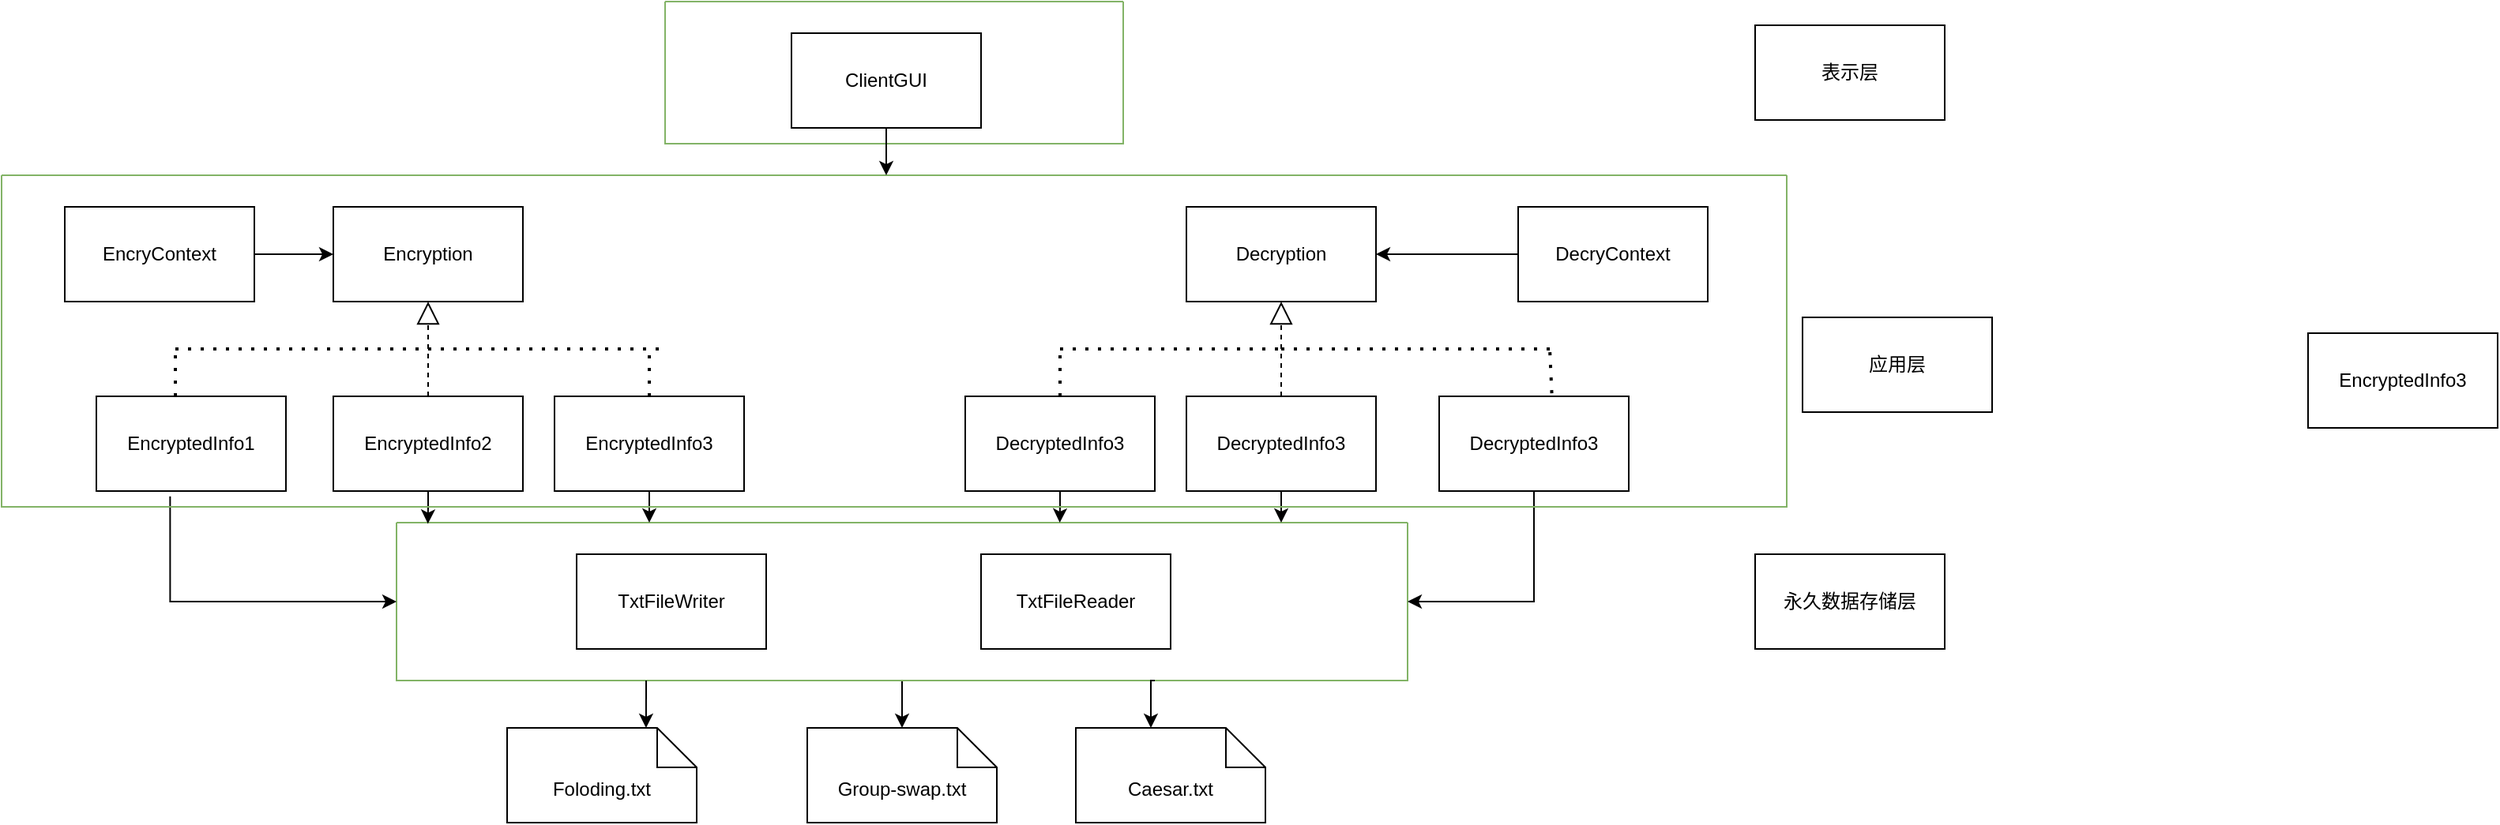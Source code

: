 <mxfile version="20.8.16" type="device"><diagram name="第 1 页" id="NmSRU2aOk3tA9cQkM3v7"><mxGraphModel dx="1340" dy="809" grid="0" gridSize="10" guides="1" tooltips="1" connect="1" arrows="1" fold="1" page="1" pageScale="1" pageWidth="827" pageHeight="1169" math="0" shadow="0"><root><mxCell id="0"/><mxCell id="1" parent="0"/><mxCell id="MLCnW0wdxvgfphteX1x0-1" value="ClientGUI" style="rounded=0;whiteSpace=wrap;html=1;" vertex="1" parent="1"><mxGeometry x="550" y="30" width="120" height="60" as="geometry"/></mxCell><mxCell id="MLCnW0wdxvgfphteX1x0-2" value="EncryContext" style="rounded=0;whiteSpace=wrap;html=1;" vertex="1" parent="1"><mxGeometry x="90" y="140" width="120" height="60" as="geometry"/></mxCell><mxCell id="MLCnW0wdxvgfphteX1x0-3" value="Encryption" style="rounded=0;whiteSpace=wrap;html=1;" vertex="1" parent="1"><mxGeometry x="260" y="140" width="120" height="60" as="geometry"/></mxCell><mxCell id="MLCnW0wdxvgfphteX1x0-4" value="EncryptedInfo1" style="rounded=0;whiteSpace=wrap;html=1;" vertex="1" parent="1"><mxGeometry x="110" y="260" width="120" height="60" as="geometry"/></mxCell><mxCell id="MLCnW0wdxvgfphteX1x0-5" value="EncryptedInfo2" style="rounded=0;whiteSpace=wrap;html=1;" vertex="1" parent="1"><mxGeometry x="260" y="260" width="120" height="60" as="geometry"/></mxCell><mxCell id="MLCnW0wdxvgfphteX1x0-6" value="EncryptedInfo3" style="rounded=0;whiteSpace=wrap;html=1;" vertex="1" parent="1"><mxGeometry x="400" y="260" width="120" height="60" as="geometry"/></mxCell><mxCell id="MLCnW0wdxvgfphteX1x0-7" value="TxtFileWriter" style="rounded=0;whiteSpace=wrap;html=1;" vertex="1" parent="1"><mxGeometry x="414" y="360" width="120" height="60" as="geometry"/></mxCell><mxCell id="MLCnW0wdxvgfphteX1x0-8" value="Foloding.txt&lt;br&gt;" style="shape=note2;boundedLbl=1;whiteSpace=wrap;html=1;size=25;verticalAlign=top;align=center;" vertex="1" parent="1"><mxGeometry x="370" y="470" width="120" height="60" as="geometry"/></mxCell><mxCell id="MLCnW0wdxvgfphteX1x0-9" value="Group-swap.txt" style="shape=note2;boundedLbl=1;whiteSpace=wrap;html=1;size=25;verticalAlign=top;align=center;" vertex="1" parent="1"><mxGeometry x="560" y="470" width="120" height="60" as="geometry"/></mxCell><mxCell id="MLCnW0wdxvgfphteX1x0-10" value="Caesar.txt" style="shape=note2;boundedLbl=1;whiteSpace=wrap;html=1;size=25;verticalAlign=top;align=center;" vertex="1" parent="1"><mxGeometry x="730" y="470" width="120" height="60" as="geometry"/></mxCell><mxCell id="MLCnW0wdxvgfphteX1x0-11" value="TxtFileReader" style="rounded=0;whiteSpace=wrap;html=1;" vertex="1" parent="1"><mxGeometry x="670" y="360" width="120" height="60" as="geometry"/></mxCell><mxCell id="MLCnW0wdxvgfphteX1x0-12" value="DecryptedInfo3" style="rounded=0;whiteSpace=wrap;html=1;" vertex="1" parent="1"><mxGeometry x="800" y="260" width="120" height="60" as="geometry"/></mxCell><mxCell id="MLCnW0wdxvgfphteX1x0-13" value="DecryptedInfo3" style="rounded=0;whiteSpace=wrap;html=1;" vertex="1" parent="1"><mxGeometry x="960" y="260" width="120" height="60" as="geometry"/></mxCell><mxCell id="MLCnW0wdxvgfphteX1x0-14" value="EncryptedInfo3" style="rounded=0;whiteSpace=wrap;html=1;" vertex="1" parent="1"><mxGeometry x="1510" y="220" width="120" height="60" as="geometry"/></mxCell><mxCell id="MLCnW0wdxvgfphteX1x0-15" value="DecryptedInfo3" style="rounded=0;whiteSpace=wrap;html=1;" vertex="1" parent="1"><mxGeometry x="660" y="260" width="120" height="60" as="geometry"/></mxCell><mxCell id="MLCnW0wdxvgfphteX1x0-16" value="Decryption" style="rounded=0;whiteSpace=wrap;html=1;" vertex="1" parent="1"><mxGeometry x="800" y="140" width="120" height="60" as="geometry"/></mxCell><mxCell id="MLCnW0wdxvgfphteX1x0-45" value="" style="edgeStyle=orthogonalEdgeStyle;rounded=0;orthogonalLoop=1;jettySize=auto;html=1;" edge="1" parent="1" source="MLCnW0wdxvgfphteX1x0-17" target="MLCnW0wdxvgfphteX1x0-16"><mxGeometry relative="1" as="geometry"/></mxCell><mxCell id="MLCnW0wdxvgfphteX1x0-17" value="DecryContext" style="rounded=0;whiteSpace=wrap;html=1;" vertex="1" parent="1"><mxGeometry x="1010" y="140" width="120" height="60" as="geometry"/></mxCell><mxCell id="MLCnW0wdxvgfphteX1x0-21" value="" style="edgeStyle=orthogonalEdgeStyle;rounded=0;orthogonalLoop=1;jettySize=auto;html=1;" edge="1" parent="1" source="MLCnW0wdxvgfphteX1x0-18" target="MLCnW0wdxvgfphteX1x0-9"><mxGeometry relative="1" as="geometry"/></mxCell><mxCell id="MLCnW0wdxvgfphteX1x0-18" value="" style="swimlane;startSize=0;fillColor=#d5e8d4;strokeColor=#82b366;fillStyle=solid;labelBackgroundColor=#132f2f;textOpacity=50;shadow=0;" vertex="1" parent="1"><mxGeometry x="300" y="340" width="640" height="100" as="geometry"/></mxCell><mxCell id="MLCnW0wdxvgfphteX1x0-20" value="" style="endArrow=classic;html=1;rounded=0;entryX=0.733;entryY=0;entryDx=0;entryDy=0;entryPerimeter=0;" edge="1" parent="1" target="MLCnW0wdxvgfphteX1x0-8"><mxGeometry width="50" height="50" relative="1" as="geometry"><mxPoint x="458" y="440" as="sourcePoint"/><mxPoint x="670" y="390" as="targetPoint"/></mxGeometry></mxCell><mxCell id="MLCnW0wdxvgfphteX1x0-23" value="" style="edgeStyle=orthogonalEdgeStyle;rounded=0;orthogonalLoop=1;jettySize=auto;html=1;entryX=0;entryY=0;entryDx=47.5;entryDy=0;entryPerimeter=0;exitX=0.75;exitY=1;exitDx=0;exitDy=0;" edge="1" parent="1" source="MLCnW0wdxvgfphteX1x0-18" target="MLCnW0wdxvgfphteX1x0-10"><mxGeometry relative="1" as="geometry"><mxPoint x="630" y="450" as="sourcePoint"/><mxPoint x="630" y="480" as="targetPoint"/></mxGeometry></mxCell><mxCell id="MLCnW0wdxvgfphteX1x0-24" value="" style="endArrow=classic;html=1;rounded=0;exitX=1;exitY=0.5;exitDx=0;exitDy=0;entryX=0;entryY=0.5;entryDx=0;entryDy=0;" edge="1" parent="1" source="MLCnW0wdxvgfphteX1x0-2" target="MLCnW0wdxvgfphteX1x0-3"><mxGeometry width="50" height="50" relative="1" as="geometry"><mxPoint x="570" y="440" as="sourcePoint"/><mxPoint x="620" y="390" as="targetPoint"/></mxGeometry></mxCell><mxCell id="MLCnW0wdxvgfphteX1x0-29" value="" style="endArrow=block;dashed=1;endFill=0;endSize=12;html=1;rounded=0;entryX=0.5;entryY=1;entryDx=0;entryDy=0;" edge="1" parent="1" source="MLCnW0wdxvgfphteX1x0-5" target="MLCnW0wdxvgfphteX1x0-3"><mxGeometry width="160" relative="1" as="geometry"><mxPoint x="560" y="420" as="sourcePoint"/><mxPoint x="720" y="420" as="targetPoint"/></mxGeometry></mxCell><mxCell id="MLCnW0wdxvgfphteX1x0-30" value="" style="endArrow=none;dashed=1;html=1;dashPattern=1 3;strokeWidth=2;rounded=0;" edge="1" parent="1"><mxGeometry width="50" height="50" relative="1" as="geometry"><mxPoint x="160" y="230" as="sourcePoint"/><mxPoint x="320" y="230" as="targetPoint"/></mxGeometry></mxCell><mxCell id="MLCnW0wdxvgfphteX1x0-31" value="" style="endArrow=none;dashed=1;html=1;dashPattern=1 3;strokeWidth=2;rounded=0;" edge="1" parent="1"><mxGeometry width="50" height="50" relative="1" as="geometry"><mxPoint x="160" y="260" as="sourcePoint"/><mxPoint x="160" y="230" as="targetPoint"/></mxGeometry></mxCell><mxCell id="MLCnW0wdxvgfphteX1x0-32" value="" style="endArrow=none;dashed=1;html=1;dashPattern=1 3;strokeWidth=2;rounded=0;" edge="1" parent="1"><mxGeometry width="50" height="50" relative="1" as="geometry"><mxPoint x="320" y="230" as="sourcePoint"/><mxPoint x="470" y="230" as="targetPoint"/></mxGeometry></mxCell><mxCell id="MLCnW0wdxvgfphteX1x0-34" value="" style="endArrow=none;dashed=1;html=1;dashPattern=1 3;strokeWidth=2;rounded=0;exitX=0.5;exitY=0;exitDx=0;exitDy=0;" edge="1" parent="1" source="MLCnW0wdxvgfphteX1x0-6"><mxGeometry width="50" height="50" relative="1" as="geometry"><mxPoint x="460" y="260" as="sourcePoint"/><mxPoint x="460" y="230" as="targetPoint"/></mxGeometry></mxCell><mxCell id="MLCnW0wdxvgfphteX1x0-38" value="" style="endArrow=classic;html=1;rounded=0;exitX=0.389;exitY=1.056;exitDx=0;exitDy=0;exitPerimeter=0;entryX=0;entryY=0.5;entryDx=0;entryDy=0;edgeStyle=orthogonalEdgeStyle;" edge="1" parent="1" source="MLCnW0wdxvgfphteX1x0-4" target="MLCnW0wdxvgfphteX1x0-18"><mxGeometry width="50" height="50" relative="1" as="geometry"><mxPoint x="620" y="440" as="sourcePoint"/><mxPoint x="670" y="390" as="targetPoint"/><Array as="points"><mxPoint x="157" y="390"/></Array></mxGeometry></mxCell><mxCell id="MLCnW0wdxvgfphteX1x0-40" value="" style="endArrow=classic;html=1;rounded=0;exitX=0.5;exitY=1;exitDx=0;exitDy=0;edgeStyle=orthogonalEdgeStyle;entryX=0.031;entryY=0.007;entryDx=0;entryDy=0;entryPerimeter=0;" edge="1" parent="1" source="MLCnW0wdxvgfphteX1x0-5" target="MLCnW0wdxvgfphteX1x0-18"><mxGeometry width="50" height="50" relative="1" as="geometry"><mxPoint x="166.68" y="333.36" as="sourcePoint"/><mxPoint x="310" y="400" as="targetPoint"/></mxGeometry></mxCell><mxCell id="MLCnW0wdxvgfphteX1x0-41" value="" style="endArrow=classic;html=1;rounded=0;exitX=0.5;exitY=1;exitDx=0;exitDy=0;entryX=0.25;entryY=0;entryDx=0;entryDy=0;edgeStyle=orthogonalEdgeStyle;" edge="1" parent="1" source="MLCnW0wdxvgfphteX1x0-6" target="MLCnW0wdxvgfphteX1x0-18"><mxGeometry width="50" height="50" relative="1" as="geometry"><mxPoint x="176.68" y="343.36" as="sourcePoint"/><mxPoint x="320" y="410" as="targetPoint"/></mxGeometry></mxCell><mxCell id="MLCnW0wdxvgfphteX1x0-42" value="" style="endArrow=classic;html=1;rounded=0;exitX=0.5;exitY=1;exitDx=0;exitDy=0;entryX=0.656;entryY=0;entryDx=0;entryDy=0;entryPerimeter=0;edgeStyle=orthogonalEdgeStyle;" edge="1" parent="1" source="MLCnW0wdxvgfphteX1x0-15" target="MLCnW0wdxvgfphteX1x0-18"><mxGeometry width="50" height="50" relative="1" as="geometry"><mxPoint x="470" y="330" as="sourcePoint"/><mxPoint x="470.0" y="350" as="targetPoint"/></mxGeometry></mxCell><mxCell id="MLCnW0wdxvgfphteX1x0-43" value="" style="endArrow=classic;html=1;rounded=0;exitX=0.5;exitY=1;exitDx=0;exitDy=0;edgeStyle=orthogonalEdgeStyle;" edge="1" parent="1" source="MLCnW0wdxvgfphteX1x0-12"><mxGeometry width="50" height="50" relative="1" as="geometry"><mxPoint x="640" y="330" as="sourcePoint"/><mxPoint x="860" y="340" as="targetPoint"/><Array as="points"><mxPoint x="860" y="340"/></Array></mxGeometry></mxCell><mxCell id="MLCnW0wdxvgfphteX1x0-44" value="" style="endArrow=classic;html=1;rounded=0;exitX=0.5;exitY=1;exitDx=0;exitDy=0;entryX=1;entryY=0.5;entryDx=0;entryDy=0;edgeStyle=orthogonalEdgeStyle;" edge="1" parent="1" source="MLCnW0wdxvgfphteX1x0-13" target="MLCnW0wdxvgfphteX1x0-18"><mxGeometry width="50" height="50" relative="1" as="geometry"><mxPoint x="650" y="340" as="sourcePoint"/><mxPoint x="627.84" y="358" as="targetPoint"/><Array as="points"><mxPoint x="1020" y="390"/></Array></mxGeometry></mxCell><mxCell id="MLCnW0wdxvgfphteX1x0-47" value="" style="endArrow=block;dashed=1;endFill=0;endSize=12;html=1;rounded=0;entryX=0.5;entryY=1;entryDx=0;entryDy=0;exitX=0.5;exitY=0;exitDx=0;exitDy=0;" edge="1" parent="1" source="MLCnW0wdxvgfphteX1x0-12" target="MLCnW0wdxvgfphteX1x0-16"><mxGeometry width="160" relative="1" as="geometry"><mxPoint x="560" y="420" as="sourcePoint"/><mxPoint x="720" y="420" as="targetPoint"/></mxGeometry></mxCell><mxCell id="MLCnW0wdxvgfphteX1x0-48" value="" style="endArrow=none;dashed=1;html=1;dashPattern=1 3;strokeWidth=2;rounded=0;" edge="1" parent="1"><mxGeometry width="50" height="50" relative="1" as="geometry"><mxPoint x="720" y="230" as="sourcePoint"/><mxPoint x="860" y="230" as="targetPoint"/></mxGeometry></mxCell><mxCell id="MLCnW0wdxvgfphteX1x0-50" value="" style="endArrow=none;dashed=1;html=1;dashPattern=1 3;strokeWidth=2;rounded=0;exitX=0.5;exitY=0;exitDx=0;exitDy=0;" edge="1" parent="1" source="MLCnW0wdxvgfphteX1x0-15"><mxGeometry width="50" height="50" relative="1" as="geometry"><mxPoint x="730" y="240" as="sourcePoint"/><mxPoint x="720" y="230" as="targetPoint"/></mxGeometry></mxCell><mxCell id="MLCnW0wdxvgfphteX1x0-51" value="" style="endArrow=none;dashed=1;html=1;dashPattern=1 3;strokeWidth=2;rounded=0;" edge="1" parent="1"><mxGeometry width="50" height="50" relative="1" as="geometry"><mxPoint x="860" y="230" as="sourcePoint"/><mxPoint x="1030" y="230" as="targetPoint"/></mxGeometry></mxCell><mxCell id="MLCnW0wdxvgfphteX1x0-52" value="" style="endArrow=none;dashed=1;html=1;dashPattern=1 3;strokeWidth=2;rounded=0;exitX=0.594;exitY=-0.033;exitDx=0;exitDy=0;exitPerimeter=0;" edge="1" parent="1" source="MLCnW0wdxvgfphteX1x0-13"><mxGeometry width="50" height="50" relative="1" as="geometry"><mxPoint x="730" y="270" as="sourcePoint"/><mxPoint x="1030" y="230" as="targetPoint"/></mxGeometry></mxCell><mxCell id="MLCnW0wdxvgfphteX1x0-55" value="" style="swimlane;startSize=0;fillColor=#d5e8d4;strokeColor=#82b366;fillStyle=solid;labelBackgroundColor=#132f2f;textOpacity=50;shadow=0;" vertex="1" parent="1"><mxGeometry x="50" y="120" width="1130" height="210" as="geometry"/></mxCell><mxCell id="MLCnW0wdxvgfphteX1x0-56" value="" style="swimlane;startSize=0;fillColor=#d5e8d4;strokeColor=#82b366;fillStyle=solid;labelBackgroundColor=#132f2f;textOpacity=50;shadow=0;" vertex="1" parent="1"><mxGeometry x="470" y="10" width="290" height="90" as="geometry"/></mxCell><mxCell id="MLCnW0wdxvgfphteX1x0-57" value="" style="endArrow=classic;html=1;rounded=0;" edge="1" parent="1" source="MLCnW0wdxvgfphteX1x0-1"><mxGeometry width="50" height="50" relative="1" as="geometry"><mxPoint x="600" y="170" as="sourcePoint"/><mxPoint x="610" y="120" as="targetPoint"/></mxGeometry></mxCell><mxCell id="MLCnW0wdxvgfphteX1x0-59" value="永久数据存储层" style="rounded=0;whiteSpace=wrap;html=1;" vertex="1" parent="1"><mxGeometry x="1160" y="360" width="120" height="60" as="geometry"/></mxCell><mxCell id="MLCnW0wdxvgfphteX1x0-60" value="应用层" style="rounded=0;whiteSpace=wrap;html=1;" vertex="1" parent="1"><mxGeometry x="1190" y="210" width="120" height="60" as="geometry"/></mxCell><mxCell id="MLCnW0wdxvgfphteX1x0-61" value="表示层" style="rounded=0;whiteSpace=wrap;html=1;" vertex="1" parent="1"><mxGeometry x="1160" y="25" width="120" height="60" as="geometry"/></mxCell></root></mxGraphModel></diagram></mxfile>